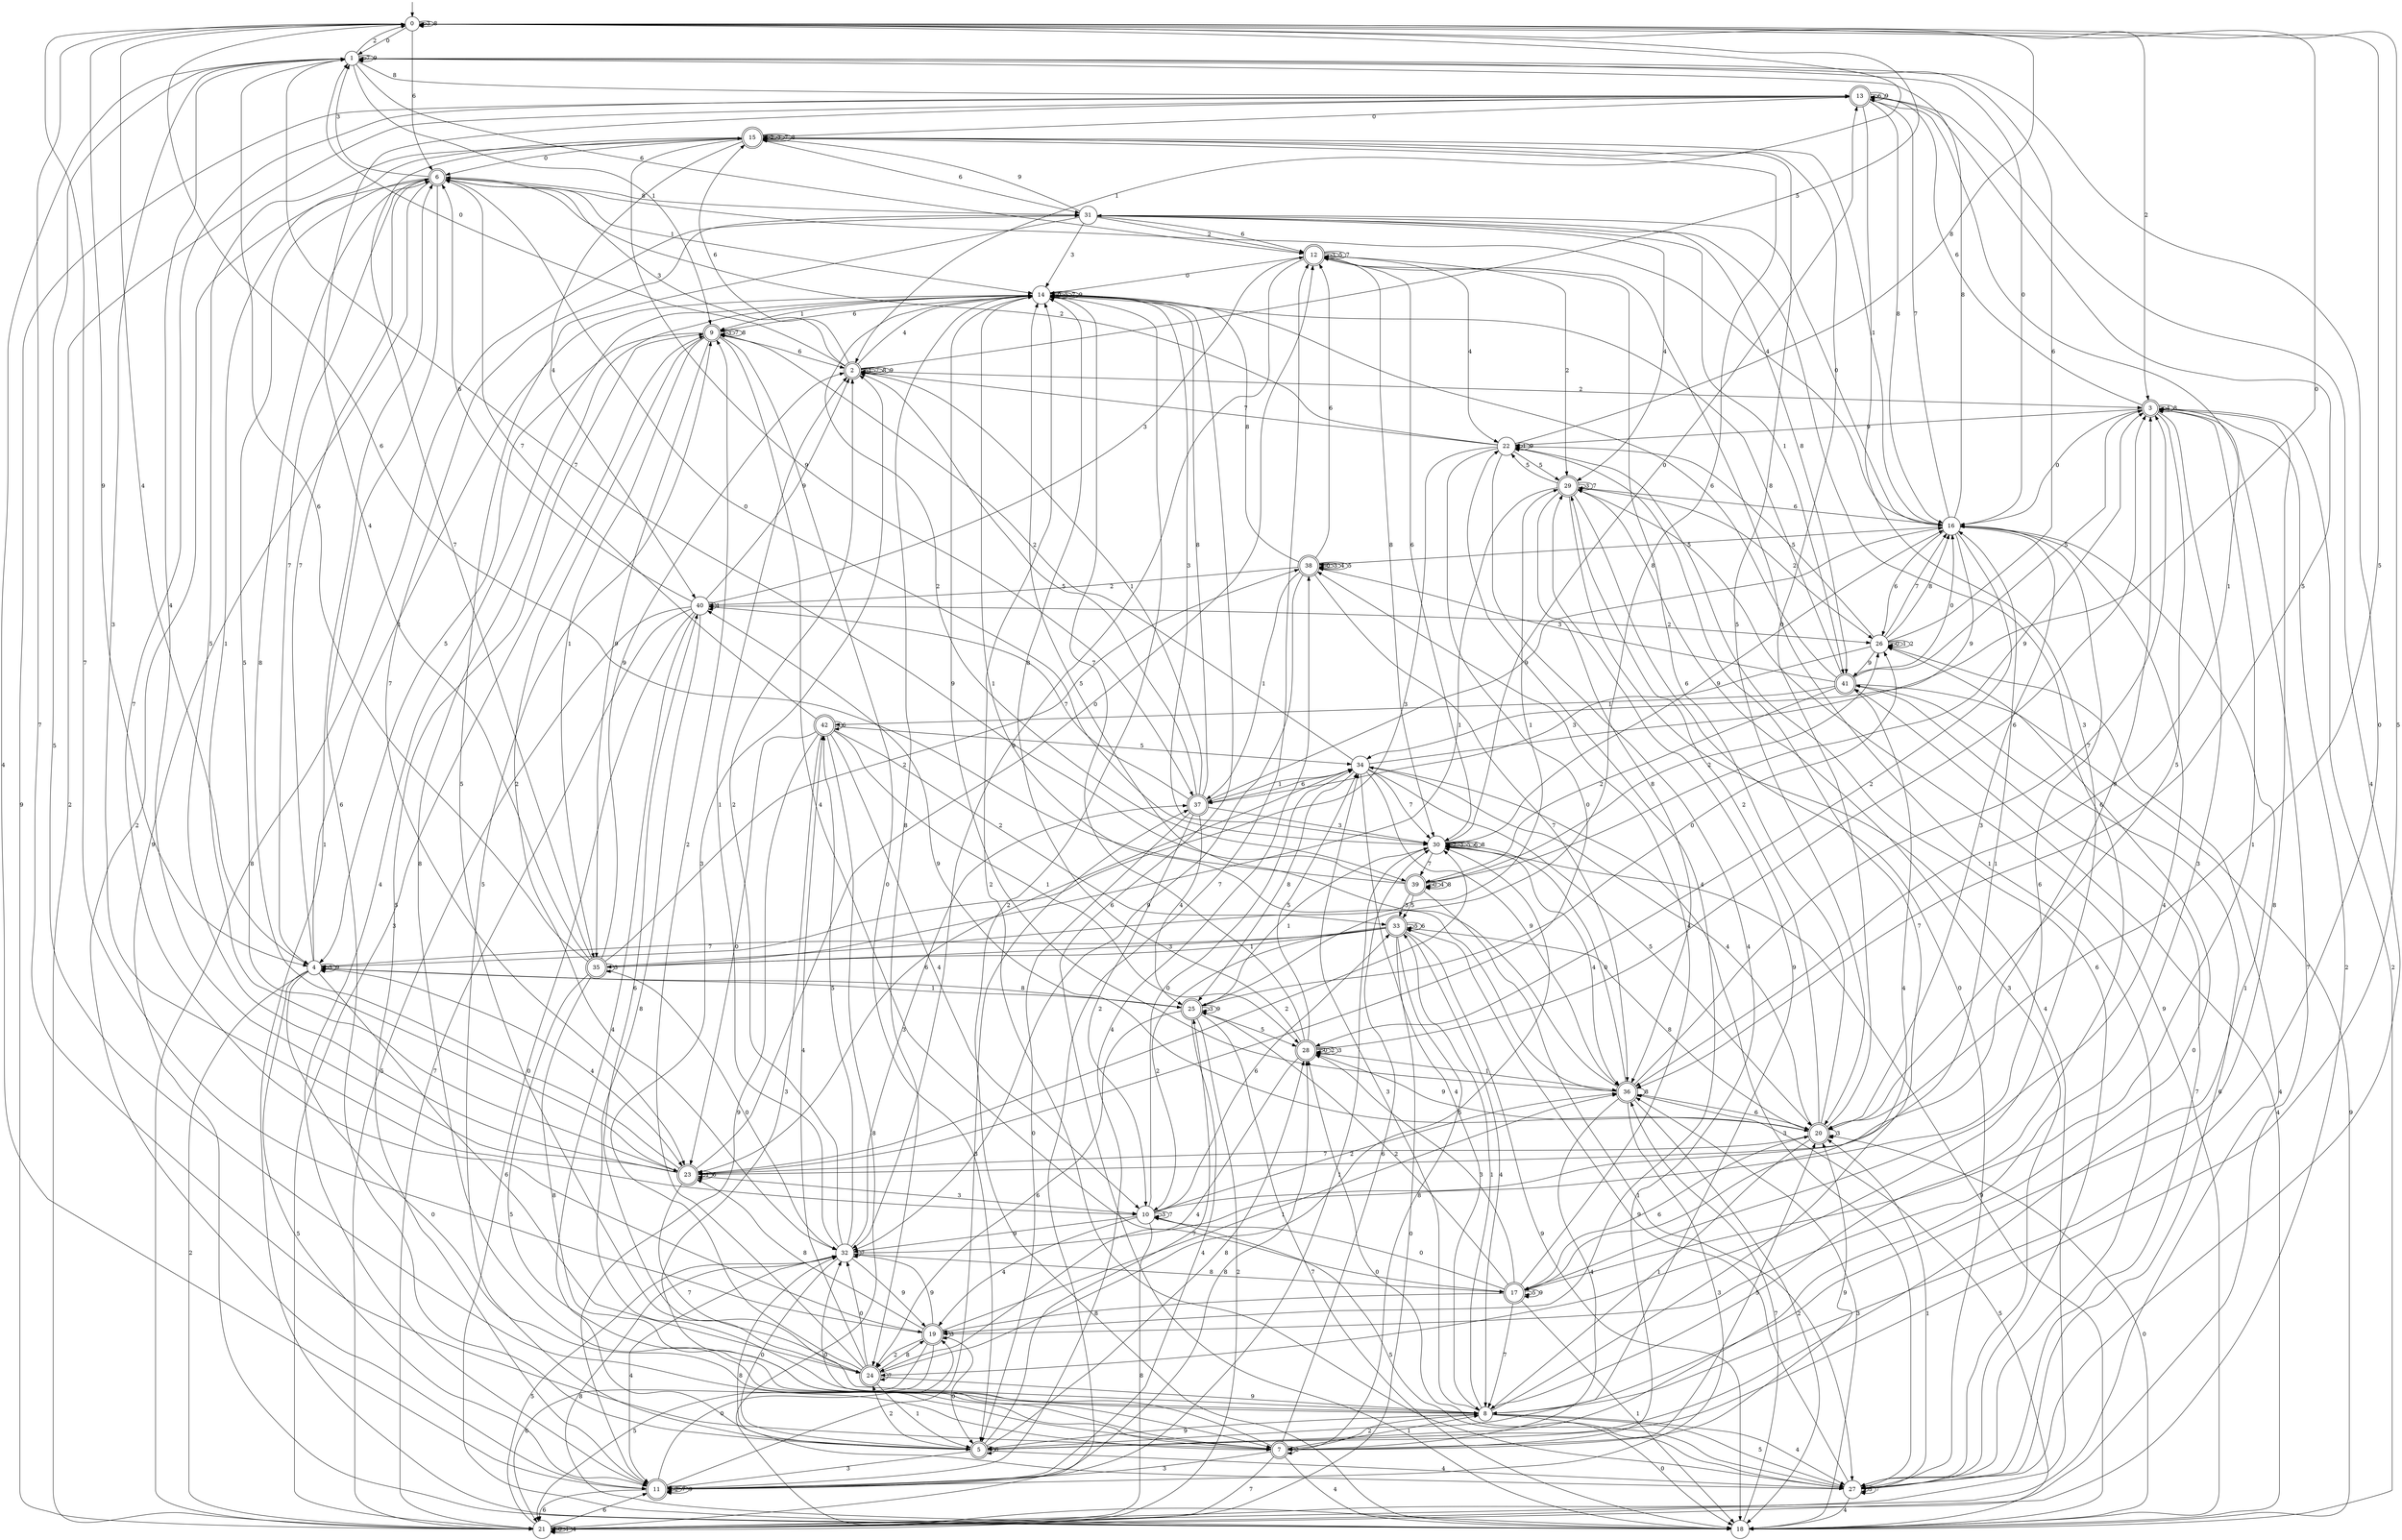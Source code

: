 digraph g {

	s0 [shape="circle" label="0"];
	s1 [shape="circle" label="1"];
	s2 [shape="doublecircle" label="2"];
	s3 [shape="doublecircle" label="3"];
	s4 [shape="circle" label="4"];
	s5 [shape="doublecircle" label="5"];
	s6 [shape="doublecircle" label="6"];
	s7 [shape="doublecircle" label="7"];
	s8 [shape="circle" label="8"];
	s9 [shape="doublecircle" label="9"];
	s10 [shape="circle" label="10"];
	s11 [shape="doublecircle" label="11"];
	s12 [shape="doublecircle" label="12"];
	s13 [shape="doublecircle" label="13"];
	s14 [shape="circle" label="14"];
	s15 [shape="doublecircle" label="15"];
	s16 [shape="circle" label="16"];
	s17 [shape="doublecircle" label="17"];
	s18 [shape="circle" label="18"];
	s19 [shape="doublecircle" label="19"];
	s20 [shape="doublecircle" label="20"];
	s21 [shape="circle" label="21"];
	s22 [shape="circle" label="22"];
	s23 [shape="doublecircle" label="23"];
	s24 [shape="doublecircle" label="24"];
	s25 [shape="doublecircle" label="25"];
	s26 [shape="circle" label="26"];
	s27 [shape="circle" label="27"];
	s28 [shape="doublecircle" label="28"];
	s29 [shape="doublecircle" label="29"];
	s30 [shape="circle" label="30"];
	s31 [shape="circle" label="31"];
	s32 [shape="circle" label="32"];
	s33 [shape="doublecircle" label="33"];
	s34 [shape="circle" label="34"];
	s35 [shape="doublecircle" label="35"];
	s36 [shape="doublecircle" label="36"];
	s37 [shape="doublecircle" label="37"];
	s38 [shape="doublecircle" label="38"];
	s39 [shape="doublecircle" label="39"];
	s40 [shape="circle" label="40"];
	s41 [shape="doublecircle" label="41"];
	s42 [shape="doublecircle" label="42"];
	s0 -> s1 [label="0"];
	s0 -> s2 [label="1"];
	s0 -> s3 [label="2"];
	s0 -> s0 [label="3"];
	s0 -> s4 [label="4"];
	s0 -> s5 [label="5"];
	s0 -> s6 [label="6"];
	s0 -> s7 [label="7"];
	s0 -> s0 [label="8"];
	s0 -> s4 [label="9"];
	s1 -> s8 [label="0"];
	s1 -> s9 [label="1"];
	s1 -> s0 [label="2"];
	s1 -> s10 [label="3"];
	s1 -> s11 [label="4"];
	s1 -> s7 [label="5"];
	s1 -> s12 [label="6"];
	s1 -> s1 [label="7"];
	s1 -> s13 [label="8"];
	s1 -> s1 [label="9"];
	s2 -> s1 [label="0"];
	s2 -> s2 [label="1"];
	s2 -> s3 [label="2"];
	s2 -> s6 [label="3"];
	s2 -> s14 [label="4"];
	s2 -> s0 [label="5"];
	s2 -> s15 [label="6"];
	s2 -> s2 [label="7"];
	s2 -> s2 [label="8"];
	s2 -> s2 [label="9"];
	s3 -> s16 [label="0"];
	s3 -> s17 [label="1"];
	s3 -> s18 [label="2"];
	s3 -> s19 [label="3"];
	s3 -> s3 [label="4"];
	s3 -> s20 [label="5"];
	s3 -> s13 [label="6"];
	s3 -> s21 [label="7"];
	s3 -> s3 [label="8"];
	s3 -> s22 [label="9"];
	s4 -> s7 [label="0"];
	s4 -> s14 [label="1"];
	s4 -> s21 [label="2"];
	s4 -> s4 [label="3"];
	s4 -> s23 [label="4"];
	s4 -> s11 [label="5"];
	s4 -> s24 [label="6"];
	s4 -> s6 [label="7"];
	s4 -> s25 [label="8"];
	s4 -> s4 [label="9"];
	s5 -> s26 [label="0"];
	s5 -> s16 [label="1"];
	s5 -> s24 [label="2"];
	s5 -> s11 [label="3"];
	s5 -> s27 [label="4"];
	s5 -> s9 [label="5"];
	s5 -> s5 [label="6"];
	s5 -> s25 [label="7"];
	s5 -> s28 [label="8"];
	s5 -> s29 [label="9"];
	s6 -> s30 [label="0"];
	s6 -> s14 [label="1"];
	s6 -> s11 [label="2"];
	s6 -> s1 [label="3"];
	s6 -> s16 [label="4"];
	s6 -> s23 [label="5"];
	s6 -> s5 [label="6"];
	s6 -> s4 [label="7"];
	s6 -> s31 [label="8"];
	s6 -> s18 [label="9"];
	s7 -> s32 [label="0"];
	s7 -> s8 [label="1"];
	s7 -> s7 [label="2"];
	s7 -> s11 [label="3"];
	s7 -> s18 [label="4"];
	s7 -> s20 [label="5"];
	s7 -> s30 [label="6"];
	s7 -> s21 [label="7"];
	s7 -> s14 [label="8"];
	s7 -> s20 [label="9"];
	s8 -> s18 [label="0"];
	s8 -> s33 [label="1"];
	s8 -> s7 [label="2"];
	s8 -> s34 [label="3"];
	s8 -> s27 [label="4"];
	s8 -> s27 [label="5"];
	s8 -> s31 [label="6"];
	s8 -> s22 [label="7"];
	s8 -> s3 [label="8"];
	s8 -> s5 [label="9"];
	s9 -> s5 [label="0"];
	s9 -> s35 [label="1"];
	s9 -> s32 [label="2"];
	s9 -> s9 [label="3"];
	s9 -> s17 [label="4"];
	s9 -> s4 [label="5"];
	s9 -> s2 [label="6"];
	s9 -> s9 [label="7"];
	s9 -> s9 [label="8"];
	s9 -> s35 [label="9"];
	s10 -> s34 [label="0"];
	s10 -> s16 [label="1"];
	s10 -> s36 [label="2"];
	s10 -> s10 [label="3"];
	s10 -> s19 [label="4"];
	s10 -> s27 [label="5"];
	s10 -> s33 [label="6"];
	s10 -> s10 [label="7"];
	s10 -> s21 [label="8"];
	s10 -> s32 [label="9"];
	s11 -> s19 [label="0"];
	s11 -> s30 [label="1"];
	s11 -> s11 [label="2"];
	s11 -> s37 [label="3"];
	s11 -> s38 [label="4"];
	s11 -> s9 [label="5"];
	s11 -> s21 [label="6"];
	s11 -> s11 [label="7"];
	s11 -> s28 [label="8"];
	s11 -> s11 [label="9"];
	s12 -> s14 [label="0"];
	s12 -> s27 [label="1"];
	s12 -> s29 [label="2"];
	s12 -> s12 [label="3"];
	s12 -> s22 [label="4"];
	s12 -> s12 [label="5"];
	s12 -> s30 [label="6"];
	s12 -> s12 [label="7"];
	s12 -> s30 [label="8"];
	s12 -> s32 [label="9"];
	s13 -> s15 [label="0"];
	s13 -> s36 [label="1"];
	s13 -> s21 [label="2"];
	s13 -> s24 [label="3"];
	s13 -> s27 [label="4"];
	s13 -> s36 [label="5"];
	s13 -> s13 [label="6"];
	s13 -> s19 [label="7"];
	s13 -> s16 [label="8"];
	s13 -> s13 [label="9"];
	s14 -> s14 [label="0"];
	s14 -> s9 [label="1"];
	s14 -> s39 [label="2"];
	s14 -> s30 [label="3"];
	s14 -> s11 [label="4"];
	s14 -> s14 [label="5"];
	s14 -> s9 [label="6"];
	s14 -> s14 [label="7"];
	s14 -> s24 [label="8"];
	s14 -> s14 [label="9"];
	s15 -> s6 [label="0"];
	s15 -> s23 [label="1"];
	s15 -> s15 [label="2"];
	s15 -> s15 [label="3"];
	s15 -> s40 [label="4"];
	s15 -> s20 [label="5"];
	s15 -> s31 [label="6"];
	s15 -> s15 [label="7"];
	s15 -> s15 [label="8"];
	s15 -> s37 [label="9"];
	s16 -> s1 [label="0"];
	s16 -> s15 [label="1"];
	s16 -> s28 [label="2"];
	s16 -> s20 [label="3"];
	s16 -> s17 [label="4"];
	s16 -> s38 [label="5"];
	s16 -> s26 [label="6"];
	s16 -> s13 [label="7"];
	s16 -> s1 [label="8"];
	s16 -> s34 [label="9"];
	s17 -> s10 [label="0"];
	s17 -> s18 [label="1"];
	s17 -> s25 [label="2"];
	s17 -> s28 [label="3"];
	s17 -> s38 [label="4"];
	s17 -> s17 [label="5"];
	s17 -> s20 [label="6"];
	s17 -> s8 [label="7"];
	s17 -> s19 [label="8"];
	s17 -> s17 [label="9"];
	s18 -> s20 [label="0"];
	s18 -> s6 [label="1"];
	s18 -> s14 [label="2"];
	s18 -> s36 [label="3"];
	s18 -> s41 [label="4"];
	s18 -> s36 [label="5"];
	s18 -> s14 [label="6"];
	s18 -> s36 [label="7"];
	s18 -> s32 [label="8"];
	s18 -> s30 [label="9"];
	s19 -> s5 [label="0"];
	s19 -> s36 [label="1"];
	s19 -> s24 [label="2"];
	s19 -> s19 [label="3"];
	s19 -> s22 [label="4"];
	s19 -> s21 [label="5"];
	s19 -> s21 [label="6"];
	s19 -> s0 [label="7"];
	s19 -> s23 [label="8"];
	s19 -> s32 [label="9"];
	s20 -> s15 [label="0"];
	s20 -> s8 [label="1"];
	s20 -> s29 [label="2"];
	s20 -> s20 [label="3"];
	s20 -> s34 [label="4"];
	s20 -> s0 [label="5"];
	s20 -> s12 [label="6"];
	s20 -> s23 [label="7"];
	s20 -> s33 [label="8"];
	s20 -> s40 [label="9"];
	s21 -> s21 [label="0"];
	s21 -> s21 [label="1"];
	s21 -> s3 [label="2"];
	s21 -> s9 [label="3"];
	s21 -> s21 [label="4"];
	s21 -> s32 [label="5"];
	s21 -> s11 [label="6"];
	s21 -> s12 [label="7"];
	s21 -> s31 [label="8"];
	s21 -> s13 [label="9"];
	s22 -> s23 [label="0"];
	s22 -> s22 [label="1"];
	s22 -> s6 [label="2"];
	s22 -> s4 [label="3"];
	s22 -> s7 [label="4"];
	s22 -> s29 [label="5"];
	s22 -> s27 [label="6"];
	s22 -> s2 [label="7"];
	s22 -> s0 [label="8"];
	s22 -> s22 [label="9"];
	s23 -> s12 [label="0"];
	s23 -> s23 [label="1"];
	s23 -> s30 [label="2"];
	s23 -> s10 [label="3"];
	s23 -> s1 [label="4"];
	s23 -> s15 [label="5"];
	s23 -> s23 [label="6"];
	s23 -> s8 [label="7"];
	s23 -> s6 [label="8"];
	s23 -> s3 [label="9"];
	s24 -> s32 [label="0"];
	s24 -> s5 [label="1"];
	s24 -> s9 [label="2"];
	s24 -> s2 [label="3"];
	s24 -> s42 [label="4"];
	s24 -> s30 [label="5"];
	s24 -> s40 [label="6"];
	s24 -> s24 [label="7"];
	s24 -> s19 [label="8"];
	s24 -> s8 [label="9"];
	s25 -> s26 [label="0"];
	s25 -> s4 [label="1"];
	s25 -> s21 [label="2"];
	s25 -> s25 [label="3"];
	s25 -> s11 [label="4"];
	s25 -> s28 [label="5"];
	s25 -> s24 [label="6"];
	s25 -> s18 [label="7"];
	s25 -> s15 [label="8"];
	s25 -> s25 [label="9"];
	s26 -> s26 [label="0"];
	s26 -> s26 [label="1"];
	s26 -> s26 [label="2"];
	s26 -> s37 [label="3"];
	s26 -> s21 [label="4"];
	s26 -> s22 [label="5"];
	s26 -> s1 [label="6"];
	s26 -> s16 [label="7"];
	s26 -> s16 [label="8"];
	s26 -> s41 [label="9"];
	s27 -> s28 [label="0"];
	s27 -> s20 [label="1"];
	s27 -> s14 [label="2"];
	s27 -> s29 [label="3"];
	s27 -> s18 [label="4"];
	s27 -> s27 [label="5"];
	s27 -> s41 [label="6"];
	s27 -> s27 [label="7"];
	s27 -> s32 [label="8"];
	s27 -> s33 [label="9"];
	s28 -> s28 [label="0"];
	s28 -> s36 [label="1"];
	s28 -> s28 [label="2"];
	s28 -> s28 [label="3"];
	s28 -> s24 [label="4"];
	s28 -> s34 [label="5"];
	s28 -> s3 [label="6"];
	s28 -> s14 [label="7"];
	s28 -> s14 [label="8"];
	s28 -> s20 [label="9"];
	s29 -> s27 [label="0"];
	s29 -> s35 [label="1"];
	s29 -> s26 [label="2"];
	s29 -> s29 [label="3"];
	s29 -> s21 [label="4"];
	s29 -> s22 [label="5"];
	s29 -> s16 [label="6"];
	s29 -> s29 [label="7"];
	s29 -> s36 [label="8"];
	s29 -> s18 [label="9"];
	s30 -> s13 [label="0"];
	s30 -> s25 [label="1"];
	s30 -> s30 [label="2"];
	s30 -> s30 [label="3"];
	s30 -> s36 [label="4"];
	s30 -> s30 [label="5"];
	s30 -> s30 [label="6"];
	s30 -> s39 [label="7"];
	s30 -> s30 [label="8"];
	s30 -> s16 [label="9"];
	s31 -> s16 [label="0"];
	s31 -> s41 [label="1"];
	s31 -> s12 [label="2"];
	s31 -> s14 [label="3"];
	s31 -> s29 [label="4"];
	s31 -> s24 [label="5"];
	s31 -> s12 [label="6"];
	s31 -> s23 [label="7"];
	s31 -> s41 [label="8"];
	s31 -> s15 [label="9"];
	s32 -> s5 [label="0"];
	s32 -> s2 [label="1"];
	s32 -> s2 [label="2"];
	s32 -> s37 [label="3"];
	s32 -> s11 [label="4"];
	s32 -> s42 [label="5"];
	s32 -> s16 [label="6"];
	s32 -> s32 [label="7"];
	s32 -> s17 [label="8"];
	s32 -> s19 [label="9"];
	s33 -> s21 [label="0"];
	s33 -> s35 [label="1"];
	s33 -> s10 [label="2"];
	s33 -> s35 [label="3"];
	s33 -> s8 [label="4"];
	s33 -> s33 [label="5"];
	s33 -> s33 [label="6"];
	s33 -> s4 [label="7"];
	s33 -> s7 [label="8"];
	s33 -> s18 [label="9"];
	s34 -> s0 [label="0"];
	s34 -> s37 [label="1"];
	s34 -> s9 [label="2"];
	s34 -> s27 [label="3"];
	s34 -> s8 [label="4"];
	s34 -> s20 [label="5"];
	s34 -> s23 [label="6"];
	s34 -> s30 [label="7"];
	s34 -> s25 [label="8"];
	s34 -> s36 [label="9"];
	s35 -> s32 [label="0"];
	s35 -> s29 [label="1"];
	s35 -> s38 [label="2"];
	s35 -> s35 [label="3"];
	s35 -> s13 [label="4"];
	s35 -> s7 [label="5"];
	s35 -> s1 [label="6"];
	s35 -> s15 [label="7"];
	s35 -> s8 [label="8"];
	s35 -> s2 [label="9"];
	s36 -> s30 [label="0"];
	s36 -> s14 [label="1"];
	s36 -> s18 [label="2"];
	s36 -> s11 [label="3"];
	s36 -> s7 [label="4"];
	s36 -> s14 [label="5"];
	s36 -> s20 [label="6"];
	s36 -> s3 [label="7"];
	s36 -> s36 [label="8"];
	s36 -> s14 [label="9"];
	s37 -> s5 [label="0"];
	s37 -> s2 [label="1"];
	s37 -> s10 [label="2"];
	s37 -> s30 [label="3"];
	s37 -> s25 [label="4"];
	s37 -> s2 [label="5"];
	s37 -> s34 [label="6"];
	s37 -> s40 [label="7"];
	s37 -> s14 [label="8"];
	s37 -> s16 [label="9"];
	s38 -> s38 [label="0"];
	s38 -> s37 [label="1"];
	s38 -> s40 [label="2"];
	s38 -> s38 [label="3"];
	s38 -> s38 [label="4"];
	s38 -> s38 [label="5"];
	s38 -> s12 [label="6"];
	s38 -> s36 [label="7"];
	s38 -> s14 [label="8"];
	s38 -> s32 [label="9"];
	s39 -> s39 [label="0"];
	s39 -> s27 [label="1"];
	s39 -> s26 [label="2"];
	s39 -> s33 [label="3"];
	s39 -> s39 [label="4"];
	s39 -> s33 [label="5"];
	s39 -> s0 [label="6"];
	s39 -> s1 [label="7"];
	s39 -> s39 [label="8"];
	s39 -> s3 [label="9"];
	s40 -> s18 [label="0"];
	s40 -> s40 [label="1"];
	s40 -> s26 [label="2"];
	s40 -> s12 [label="3"];
	s40 -> s5 [label="4"];
	s40 -> s21 [label="5"];
	s40 -> s6 [label="6"];
	s40 -> s21 [label="7"];
	s40 -> s8 [label="8"];
	s40 -> s2 [label="9"];
	s41 -> s16 [label="0"];
	s41 -> s42 [label="1"];
	s41 -> s39 [label="2"];
	s41 -> s38 [label="3"];
	s41 -> s17 [label="4"];
	s41 -> s3 [label="5"];
	s41 -> s14 [label="6"];
	s41 -> s27 [label="7"];
	s41 -> s14 [label="8"];
	s41 -> s18 [label="9"];
	s42 -> s23 [label="0"];
	s42 -> s28 [label="1"];
	s42 -> s33 [label="2"];
	s42 -> s7 [label="3"];
	s42 -> s10 [label="4"];
	s42 -> s34 [label="5"];
	s42 -> s42 [label="6"];
	s42 -> s6 [label="7"];
	s42 -> s18 [label="8"];
	s42 -> s11 [label="9"];

__start0 [label="" shape="none" width="0" height="0"];
__start0 -> s0;

}
